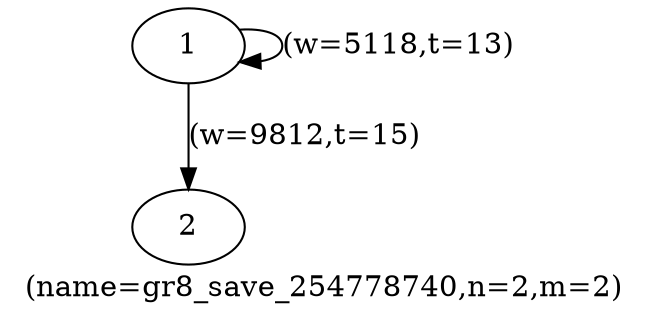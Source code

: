 digraph gr8_save_254778740 {
label="(name=gr8_save_254778740,n=2,m=2)";
	1 -> 1 [label="(w=5118,t=13)"];
	1 -> 2 [label="(w=9812,t=15)"];
1 [label="1"];
2 [label="2"];
}
